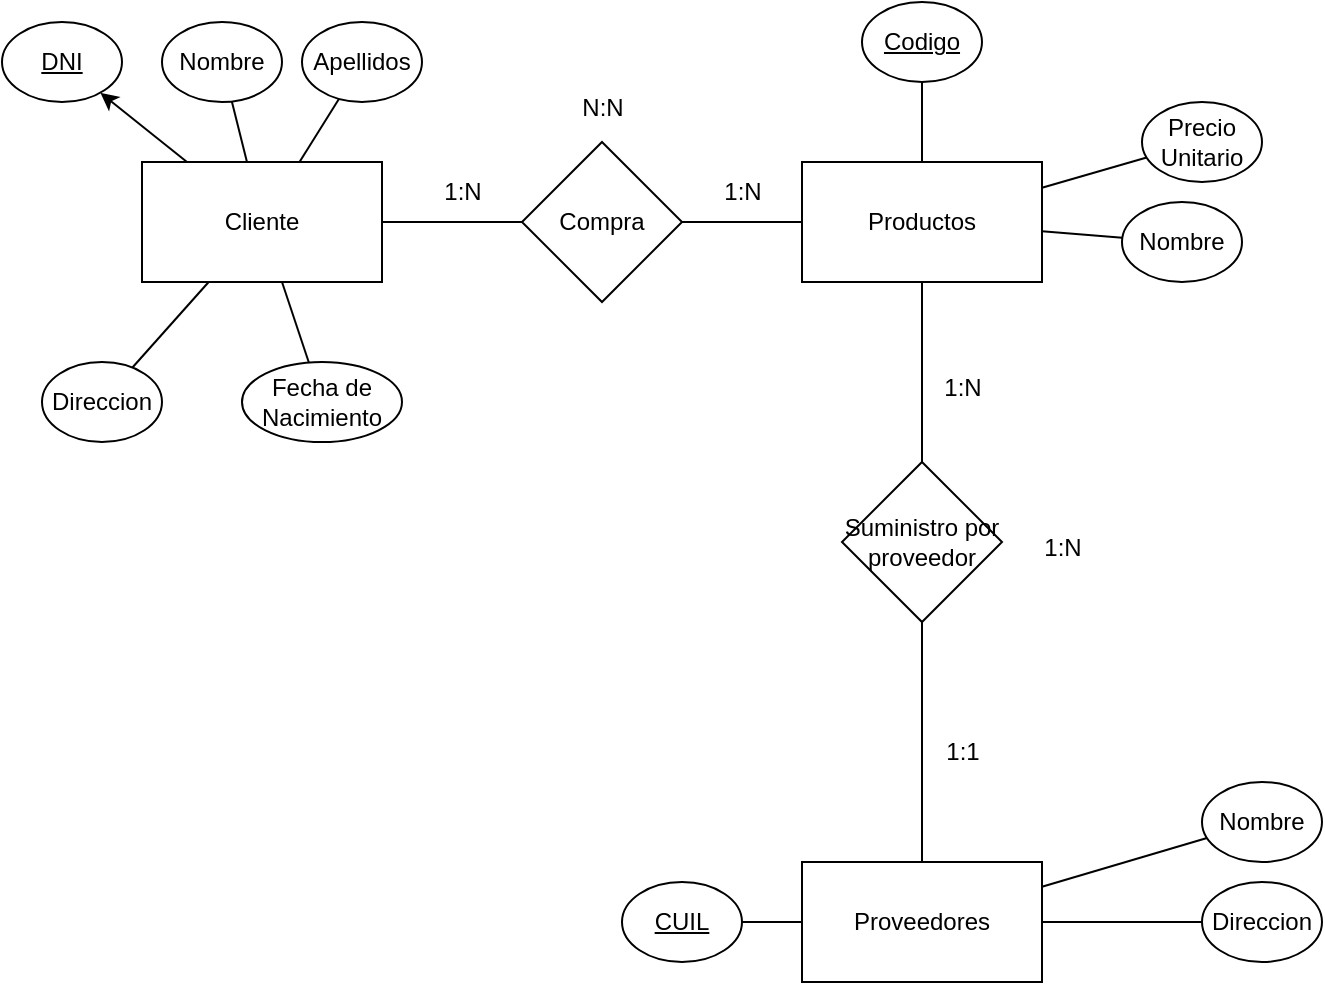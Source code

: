 <mxfile version="21.2.3" type="device">
  <diagram id="R2lEEEUBdFMjLlhIrx00" name="Page-1">
    <mxGraphModel dx="979" dy="581" grid="1" gridSize="10" guides="1" tooltips="1" connect="1" arrows="1" fold="1" page="1" pageScale="1" pageWidth="850" pageHeight="1100" math="0" shadow="0" extFonts="Permanent Marker^https://fonts.googleapis.com/css?family=Permanent+Marker">
      <root>
        <mxCell id="0" />
        <mxCell id="1" parent="0" />
        <mxCell id="SCWZJCpaNGBk60qsSxi8-1" value="Cliente" style="rounded=0;whiteSpace=wrap;html=1;" vertex="1" parent="1">
          <mxGeometry x="80" y="240" width="120" height="60" as="geometry" />
        </mxCell>
        <mxCell id="SCWZJCpaNGBk60qsSxi8-2" value="Proveedores" style="rounded=0;whiteSpace=wrap;html=1;" vertex="1" parent="1">
          <mxGeometry x="410" y="590" width="120" height="60" as="geometry" />
        </mxCell>
        <mxCell id="SCWZJCpaNGBk60qsSxi8-3" value="Productos" style="rounded=0;whiteSpace=wrap;html=1;" vertex="1" parent="1">
          <mxGeometry x="410" y="240" width="120" height="60" as="geometry" />
        </mxCell>
        <mxCell id="SCWZJCpaNGBk60qsSxi8-4" value="Nombre" style="ellipse;whiteSpace=wrap;html=1;" vertex="1" parent="1">
          <mxGeometry x="90" y="170" width="60" height="40" as="geometry" />
        </mxCell>
        <mxCell id="SCWZJCpaNGBk60qsSxi8-5" value="Apellidos" style="ellipse;whiteSpace=wrap;html=1;" vertex="1" parent="1">
          <mxGeometry x="160" y="170" width="60" height="40" as="geometry" />
        </mxCell>
        <mxCell id="SCWZJCpaNGBk60qsSxi8-6" value="&lt;u&gt;DNI&lt;/u&gt;" style="ellipse;whiteSpace=wrap;html=1;" vertex="1" parent="1">
          <mxGeometry x="10" y="170" width="60" height="40" as="geometry" />
        </mxCell>
        <mxCell id="SCWZJCpaNGBk60qsSxi8-7" value="Direccion" style="ellipse;whiteSpace=wrap;html=1;" vertex="1" parent="1">
          <mxGeometry x="30" y="340" width="60" height="40" as="geometry" />
        </mxCell>
        <mxCell id="SCWZJCpaNGBk60qsSxi8-8" value="Fecha de Nacimiento" style="ellipse;whiteSpace=wrap;html=1;" vertex="1" parent="1">
          <mxGeometry x="130" y="340" width="80" height="40" as="geometry" />
        </mxCell>
        <mxCell id="SCWZJCpaNGBk60qsSxi8-9" value="&lt;u&gt;Codigo&lt;/u&gt;" style="ellipse;whiteSpace=wrap;html=1;" vertex="1" parent="1">
          <mxGeometry x="440" y="160" width="60" height="40" as="geometry" />
        </mxCell>
        <mxCell id="SCWZJCpaNGBk60qsSxi8-10" value="Nombre" style="ellipse;whiteSpace=wrap;html=1;" vertex="1" parent="1">
          <mxGeometry x="570" y="260" width="60" height="40" as="geometry" />
        </mxCell>
        <mxCell id="SCWZJCpaNGBk60qsSxi8-11" value="Precio Unitario" style="ellipse;whiteSpace=wrap;html=1;" vertex="1" parent="1">
          <mxGeometry x="580" y="210" width="60" height="40" as="geometry" />
        </mxCell>
        <mxCell id="SCWZJCpaNGBk60qsSxi8-12" value="&lt;u&gt;CUIL&lt;/u&gt;" style="ellipse;whiteSpace=wrap;html=1;" vertex="1" parent="1">
          <mxGeometry x="320" y="600" width="60" height="40" as="geometry" />
        </mxCell>
        <mxCell id="SCWZJCpaNGBk60qsSxi8-13" value="Nombre" style="ellipse;whiteSpace=wrap;html=1;" vertex="1" parent="1">
          <mxGeometry x="610" y="550" width="60" height="40" as="geometry" />
        </mxCell>
        <mxCell id="SCWZJCpaNGBk60qsSxi8-14" value="Direccion" style="ellipse;whiteSpace=wrap;html=1;" vertex="1" parent="1">
          <mxGeometry x="610" y="600" width="60" height="40" as="geometry" />
        </mxCell>
        <mxCell id="SCWZJCpaNGBk60qsSxi8-17" value="" style="endArrow=none;html=1;rounded=0;" edge="1" parent="1" source="SCWZJCpaNGBk60qsSxi8-1" target="SCWZJCpaNGBk60qsSxi8-4">
          <mxGeometry width="50" height="50" relative="1" as="geometry">
            <mxPoint x="400" y="310" as="sourcePoint" />
            <mxPoint x="450" y="260" as="targetPoint" />
          </mxGeometry>
        </mxCell>
        <mxCell id="SCWZJCpaNGBk60qsSxi8-18" value="" style="endArrow=classic;html=1;rounded=0;" edge="1" parent="1" source="SCWZJCpaNGBk60qsSxi8-1" target="SCWZJCpaNGBk60qsSxi8-6">
          <mxGeometry width="50" height="50" relative="1" as="geometry">
            <mxPoint x="400" y="310" as="sourcePoint" />
            <mxPoint x="450" y="260" as="targetPoint" />
          </mxGeometry>
        </mxCell>
        <mxCell id="SCWZJCpaNGBk60qsSxi8-19" value="" style="endArrow=none;html=1;rounded=0;" edge="1" parent="1" source="SCWZJCpaNGBk60qsSxi8-7" target="SCWZJCpaNGBk60qsSxi8-1">
          <mxGeometry width="50" height="50" relative="1" as="geometry">
            <mxPoint x="400" y="310" as="sourcePoint" />
            <mxPoint x="450" y="260" as="targetPoint" />
          </mxGeometry>
        </mxCell>
        <mxCell id="SCWZJCpaNGBk60qsSxi8-20" value="" style="endArrow=none;html=1;rounded=0;" edge="1" parent="1" source="SCWZJCpaNGBk60qsSxi8-1" target="SCWZJCpaNGBk60qsSxi8-8">
          <mxGeometry width="50" height="50" relative="1" as="geometry">
            <mxPoint x="400" y="310" as="sourcePoint" />
            <mxPoint x="450" y="260" as="targetPoint" />
          </mxGeometry>
        </mxCell>
        <mxCell id="SCWZJCpaNGBk60qsSxi8-21" value="Compra" style="rhombus;whiteSpace=wrap;html=1;" vertex="1" parent="1">
          <mxGeometry x="270" y="230" width="80" height="80" as="geometry" />
        </mxCell>
        <mxCell id="SCWZJCpaNGBk60qsSxi8-22" value="" style="endArrow=none;html=1;rounded=0;" edge="1" parent="1" source="SCWZJCpaNGBk60qsSxi8-3" target="SCWZJCpaNGBk60qsSxi8-9">
          <mxGeometry width="50" height="50" relative="1" as="geometry">
            <mxPoint x="400" y="310" as="sourcePoint" />
            <mxPoint x="450" y="260" as="targetPoint" />
          </mxGeometry>
        </mxCell>
        <mxCell id="SCWZJCpaNGBk60qsSxi8-23" value="" style="endArrow=none;html=1;rounded=0;" edge="1" parent="1" source="SCWZJCpaNGBk60qsSxi8-10" target="SCWZJCpaNGBk60qsSxi8-3">
          <mxGeometry width="50" height="50" relative="1" as="geometry">
            <mxPoint x="400" y="310" as="sourcePoint" />
            <mxPoint x="450" y="260" as="targetPoint" />
          </mxGeometry>
        </mxCell>
        <mxCell id="SCWZJCpaNGBk60qsSxi8-24" value="" style="endArrow=none;html=1;rounded=0;" edge="1" parent="1" source="SCWZJCpaNGBk60qsSxi8-11" target="SCWZJCpaNGBk60qsSxi8-3">
          <mxGeometry width="50" height="50" relative="1" as="geometry">
            <mxPoint x="410" y="310" as="sourcePoint" />
            <mxPoint x="450" y="260" as="targetPoint" />
          </mxGeometry>
        </mxCell>
        <mxCell id="SCWZJCpaNGBk60qsSxi8-25" value="" style="endArrow=none;html=1;rounded=0;" edge="1" parent="1" source="SCWZJCpaNGBk60qsSxi8-14" target="SCWZJCpaNGBk60qsSxi8-2">
          <mxGeometry width="50" height="50" relative="1" as="geometry">
            <mxPoint x="400" y="310" as="sourcePoint" />
            <mxPoint x="450" y="260" as="targetPoint" />
          </mxGeometry>
        </mxCell>
        <mxCell id="SCWZJCpaNGBk60qsSxi8-26" value="" style="endArrow=none;html=1;rounded=0;" edge="1" parent="1" source="SCWZJCpaNGBk60qsSxi8-13" target="SCWZJCpaNGBk60qsSxi8-2">
          <mxGeometry width="50" height="50" relative="1" as="geometry">
            <mxPoint x="400" y="310" as="sourcePoint" />
            <mxPoint x="450" y="260" as="targetPoint" />
          </mxGeometry>
        </mxCell>
        <mxCell id="SCWZJCpaNGBk60qsSxi8-27" value="" style="endArrow=none;html=1;rounded=0;" edge="1" parent="1" source="SCWZJCpaNGBk60qsSxi8-2" target="SCWZJCpaNGBk60qsSxi8-12">
          <mxGeometry width="50" height="50" relative="1" as="geometry">
            <mxPoint x="400" y="310" as="sourcePoint" />
            <mxPoint x="450" y="260" as="targetPoint" />
          </mxGeometry>
        </mxCell>
        <mxCell id="SCWZJCpaNGBk60qsSxi8-28" value="" style="endArrow=none;html=1;rounded=0;" edge="1" parent="1" source="SCWZJCpaNGBk60qsSxi8-21" target="SCWZJCpaNGBk60qsSxi8-1">
          <mxGeometry width="50" height="50" relative="1" as="geometry">
            <mxPoint x="390" y="310" as="sourcePoint" />
            <mxPoint x="440" y="260" as="targetPoint" />
          </mxGeometry>
        </mxCell>
        <mxCell id="SCWZJCpaNGBk60qsSxi8-29" value="" style="endArrow=none;html=1;rounded=0;exitX=1;exitY=0.5;exitDx=0;exitDy=0;" edge="1" parent="1" source="SCWZJCpaNGBk60qsSxi8-21" target="SCWZJCpaNGBk60qsSxi8-3">
          <mxGeometry width="50" height="50" relative="1" as="geometry">
            <mxPoint x="390" y="310" as="sourcePoint" />
            <mxPoint x="440" y="260" as="targetPoint" />
          </mxGeometry>
        </mxCell>
        <mxCell id="SCWZJCpaNGBk60qsSxi8-30" value="" style="endArrow=none;html=1;rounded=0;exitX=0.5;exitY=0;exitDx=0;exitDy=0;" edge="1" parent="1" source="SCWZJCpaNGBk60qsSxi8-31" target="SCWZJCpaNGBk60qsSxi8-3">
          <mxGeometry width="50" height="50" relative="1" as="geometry">
            <mxPoint x="390" y="310" as="sourcePoint" />
            <mxPoint x="440" y="260" as="targetPoint" />
          </mxGeometry>
        </mxCell>
        <mxCell id="SCWZJCpaNGBk60qsSxi8-31" value="Suministro por proveedor" style="rhombus;whiteSpace=wrap;html=1;" vertex="1" parent="1">
          <mxGeometry x="430" y="390" width="80" height="80" as="geometry" />
        </mxCell>
        <mxCell id="SCWZJCpaNGBk60qsSxi8-33" value="" style="endArrow=none;html=1;rounded=0;" edge="1" parent="1" source="SCWZJCpaNGBk60qsSxi8-31" target="SCWZJCpaNGBk60qsSxi8-2">
          <mxGeometry width="50" height="50" relative="1" as="geometry">
            <mxPoint x="390" y="410" as="sourcePoint" />
            <mxPoint x="440" y="360" as="targetPoint" />
          </mxGeometry>
        </mxCell>
        <mxCell id="SCWZJCpaNGBk60qsSxi8-34" value="1:1" style="text;html=1;align=center;verticalAlign=middle;resizable=0;points=[];autosize=1;strokeColor=none;fillColor=none;" vertex="1" parent="1">
          <mxGeometry x="470" y="520" width="40" height="30" as="geometry" />
        </mxCell>
        <mxCell id="SCWZJCpaNGBk60qsSxi8-35" value="1:N" style="text;html=1;align=center;verticalAlign=middle;resizable=0;points=[];autosize=1;strokeColor=none;fillColor=none;" vertex="1" parent="1">
          <mxGeometry x="470" y="338" width="40" height="30" as="geometry" />
        </mxCell>
        <mxCell id="SCWZJCpaNGBk60qsSxi8-36" value="1:N" style="text;html=1;align=center;verticalAlign=middle;resizable=0;points=[];autosize=1;strokeColor=none;fillColor=none;" vertex="1" parent="1">
          <mxGeometry x="220" y="240" width="40" height="30" as="geometry" />
        </mxCell>
        <mxCell id="SCWZJCpaNGBk60qsSxi8-37" value="1:N" style="text;html=1;align=center;verticalAlign=middle;resizable=0;points=[];autosize=1;strokeColor=none;fillColor=none;" vertex="1" parent="1">
          <mxGeometry x="360" y="240" width="40" height="30" as="geometry" />
        </mxCell>
        <mxCell id="SCWZJCpaNGBk60qsSxi8-38" value="" style="endArrow=none;html=1;rounded=0;" edge="1" parent="1" source="SCWZJCpaNGBk60qsSxi8-1" target="SCWZJCpaNGBk60qsSxi8-5">
          <mxGeometry width="50" height="50" relative="1" as="geometry">
            <mxPoint x="390" y="400" as="sourcePoint" />
            <mxPoint x="440" y="350" as="targetPoint" />
          </mxGeometry>
        </mxCell>
        <mxCell id="SCWZJCpaNGBk60qsSxi8-39" value="N:N" style="text;html=1;align=center;verticalAlign=middle;resizable=0;points=[];autosize=1;strokeColor=none;fillColor=none;" vertex="1" parent="1">
          <mxGeometry x="290" y="198" width="40" height="30" as="geometry" />
        </mxCell>
        <mxCell id="SCWZJCpaNGBk60qsSxi8-40" value="1:N" style="text;html=1;align=center;verticalAlign=middle;resizable=0;points=[];autosize=1;strokeColor=none;fillColor=none;" vertex="1" parent="1">
          <mxGeometry x="520" y="418" width="40" height="30" as="geometry" />
        </mxCell>
      </root>
    </mxGraphModel>
  </diagram>
</mxfile>
